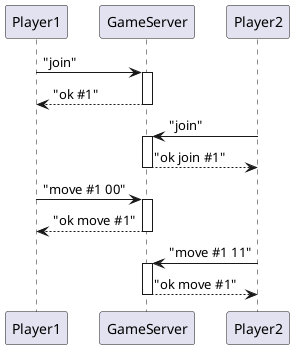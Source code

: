 @startuml


Player1 -> GameServer : "join"
activate GameServer
Player1 <-- GameServer :  "ok #1"
deactivate GameServer



Player2 -> GameServer : "join"
activate GameServer
Player2 <-- GameServer : "ok join #1"
deactivate GameServer



Player1 -> GameServer : "move #1 00"
activate GameServer
Player1 <-- GameServer : "ok move #1"
deactivate GameServer



Player2 -> GameServer : "move #1 11"
activate GameServer
Player2 <-- GameServer : "ok move #1"
deactivate GameServer
@enduml
